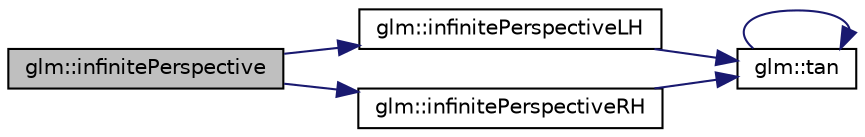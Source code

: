 digraph "glm::infinitePerspective"
{
 // LATEX_PDF_SIZE
  edge [fontname="Helvetica",fontsize="10",labelfontname="Helvetica",labelfontsize="10"];
  node [fontname="Helvetica",fontsize="10",shape=record];
  rankdir="LR";
  Node1 [label="glm::infinitePerspective",height=0.2,width=0.4,color="black", fillcolor="grey75", style="filled", fontcolor="black",tooltip=" "];
  Node1 -> Node2 [color="midnightblue",fontsize="10",style="solid",fontname="Helvetica"];
  Node2 [label="glm::infinitePerspectiveLH",height=0.2,width=0.4,color="black", fillcolor="white", style="filled",URL="$group__gtc__matrix__transform.html#ga47af534da2b28effa4c7945ec82ccd9d",tooltip=" "];
  Node2 -> Node3 [color="midnightblue",fontsize="10",style="solid",fontname="Helvetica"];
  Node3 [label="glm::tan",height=0.2,width=0.4,color="black", fillcolor="white", style="filled",URL="$group__core__func__trigonometric.html#gab3ae890c38b7d3aa4d5e00998fd296b2",tooltip=" "];
  Node3 -> Node3 [color="midnightblue",fontsize="10",style="solid",fontname="Helvetica"];
  Node1 -> Node4 [color="midnightblue",fontsize="10",style="solid",fontname="Helvetica"];
  Node4 [label="glm::infinitePerspectiveRH",height=0.2,width=0.4,color="black", fillcolor="white", style="filled",URL="$group__gtc__matrix__transform.html#ga79575023763df88dff1bf8255a42d0be",tooltip=" "];
  Node4 -> Node3 [color="midnightblue",fontsize="10",style="solid",fontname="Helvetica"];
}
